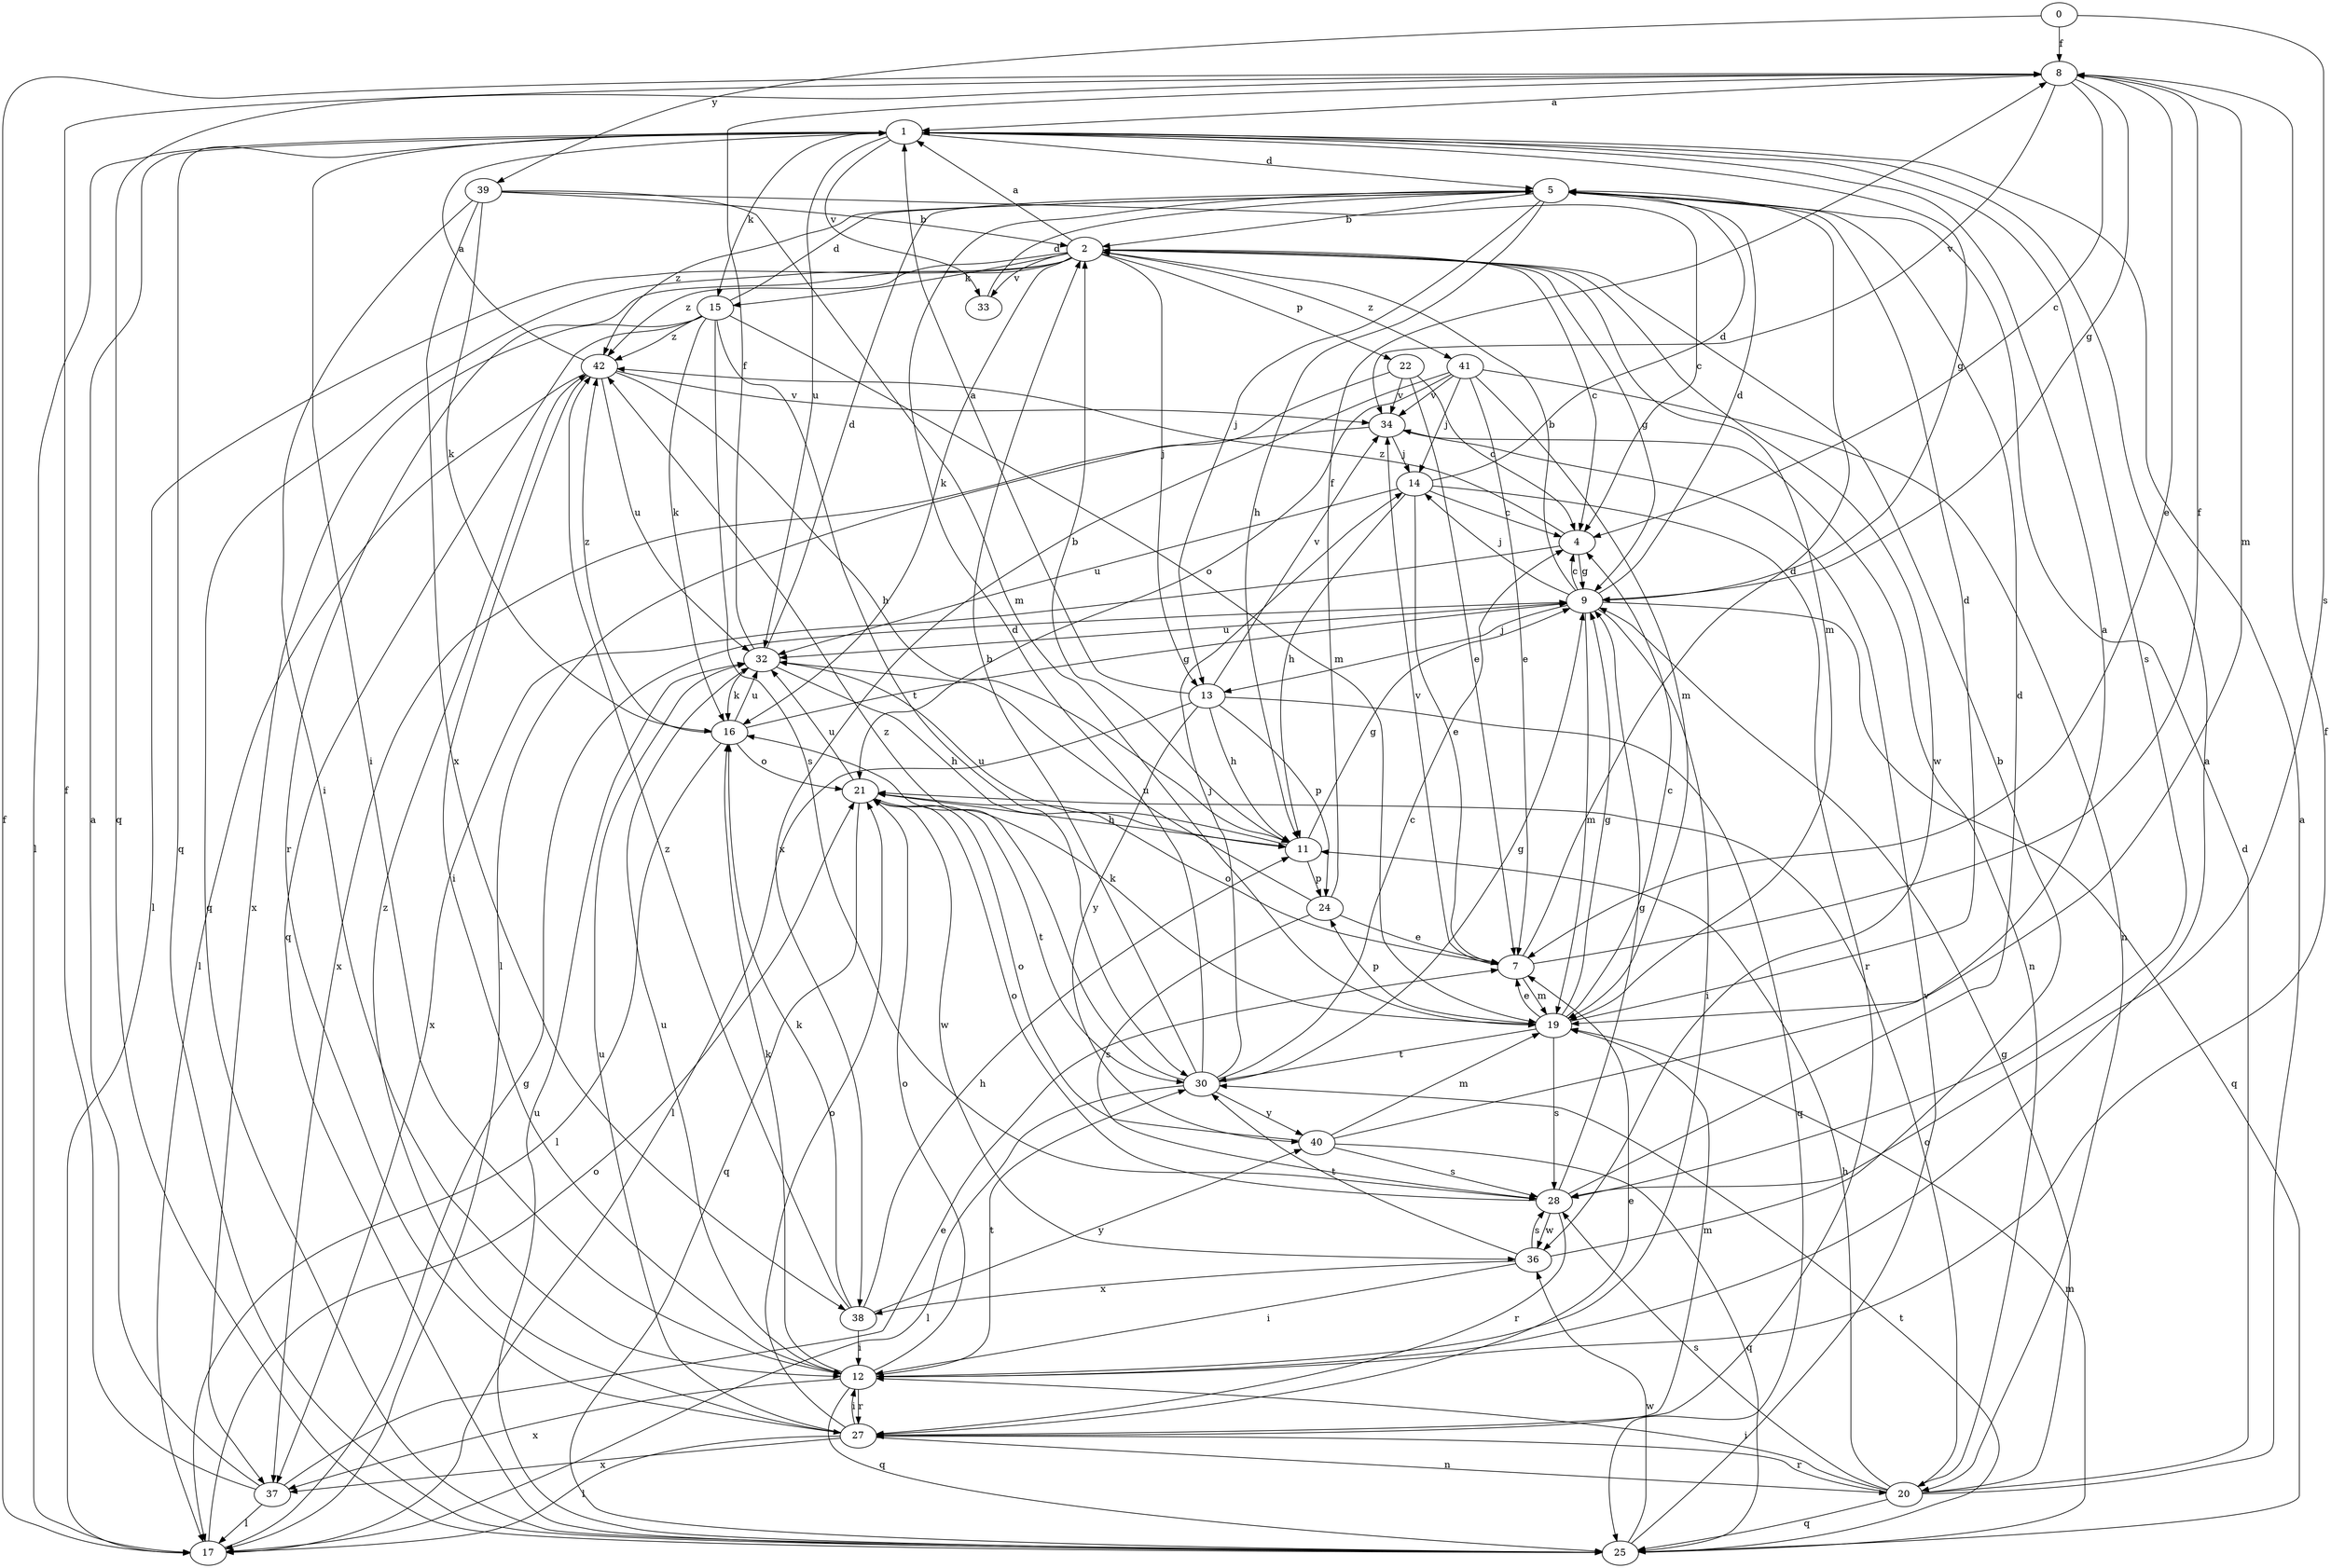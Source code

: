 strict digraph  {
0;
1;
2;
4;
5;
7;
8;
9;
11;
12;
13;
14;
15;
16;
17;
19;
20;
21;
22;
24;
25;
27;
28;
30;
32;
33;
34;
36;
37;
38;
39;
40;
41;
42;
0 -> 8  [label=f];
0 -> 28  [label=s];
0 -> 39  [label=y];
1 -> 5  [label=d];
1 -> 9  [label=g];
1 -> 12  [label=i];
1 -> 15  [label=k];
1 -> 17  [label=l];
1 -> 25  [label=q];
1 -> 28  [label=s];
1 -> 32  [label=u];
1 -> 33  [label=v];
2 -> 1  [label=a];
2 -> 4  [label=c];
2 -> 9  [label=g];
2 -> 13  [label=j];
2 -> 15  [label=k];
2 -> 16  [label=k];
2 -> 17  [label=l];
2 -> 19  [label=m];
2 -> 22  [label=p];
2 -> 25  [label=q];
2 -> 27  [label=r];
2 -> 33  [label=v];
2 -> 36  [label=w];
2 -> 41  [label=z];
2 -> 42  [label=z];
4 -> 9  [label=g];
4 -> 37  [label=x];
4 -> 42  [label=z];
5 -> 2  [label=b];
5 -> 11  [label=h];
5 -> 13  [label=j];
5 -> 42  [label=z];
7 -> 5  [label=d];
7 -> 8  [label=f];
7 -> 19  [label=m];
7 -> 21  [label=o];
7 -> 34  [label=v];
8 -> 1  [label=a];
8 -> 4  [label=c];
8 -> 7  [label=e];
8 -> 9  [label=g];
8 -> 19  [label=m];
8 -> 25  [label=q];
8 -> 34  [label=v];
9 -> 2  [label=b];
9 -> 4  [label=c];
9 -> 5  [label=d];
9 -> 12  [label=i];
9 -> 13  [label=j];
9 -> 14  [label=j];
9 -> 19  [label=m];
9 -> 25  [label=q];
9 -> 32  [label=u];
11 -> 2  [label=b];
11 -> 9  [label=g];
11 -> 24  [label=p];
11 -> 32  [label=u];
12 -> 1  [label=a];
12 -> 8  [label=f];
12 -> 16  [label=k];
12 -> 21  [label=o];
12 -> 25  [label=q];
12 -> 27  [label=r];
12 -> 30  [label=t];
12 -> 32  [label=u];
12 -> 37  [label=x];
13 -> 1  [label=a];
13 -> 11  [label=h];
13 -> 17  [label=l];
13 -> 24  [label=p];
13 -> 25  [label=q];
13 -> 34  [label=v];
13 -> 40  [label=y];
14 -> 4  [label=c];
14 -> 5  [label=d];
14 -> 7  [label=e];
14 -> 11  [label=h];
14 -> 27  [label=r];
14 -> 32  [label=u];
15 -> 5  [label=d];
15 -> 16  [label=k];
15 -> 19  [label=m];
15 -> 25  [label=q];
15 -> 28  [label=s];
15 -> 30  [label=t];
15 -> 37  [label=x];
15 -> 42  [label=z];
16 -> 9  [label=g];
16 -> 17  [label=l];
16 -> 21  [label=o];
16 -> 32  [label=u];
16 -> 42  [label=z];
17 -> 8  [label=f];
17 -> 9  [label=g];
17 -> 21  [label=o];
19 -> 4  [label=c];
19 -> 5  [label=d];
19 -> 7  [label=e];
19 -> 9  [label=g];
19 -> 16  [label=k];
19 -> 24  [label=p];
19 -> 28  [label=s];
19 -> 30  [label=t];
20 -> 1  [label=a];
20 -> 5  [label=d];
20 -> 9  [label=g];
20 -> 11  [label=h];
20 -> 12  [label=i];
20 -> 21  [label=o];
20 -> 25  [label=q];
20 -> 27  [label=r];
20 -> 28  [label=s];
21 -> 11  [label=h];
21 -> 25  [label=q];
21 -> 30  [label=t];
21 -> 32  [label=u];
21 -> 36  [label=w];
22 -> 4  [label=c];
22 -> 7  [label=e];
22 -> 17  [label=l];
22 -> 34  [label=v];
24 -> 7  [label=e];
24 -> 8  [label=f];
24 -> 28  [label=s];
24 -> 32  [label=u];
25 -> 19  [label=m];
25 -> 30  [label=t];
25 -> 32  [label=u];
25 -> 34  [label=v];
25 -> 36  [label=w];
27 -> 7  [label=e];
27 -> 12  [label=i];
27 -> 17  [label=l];
27 -> 19  [label=m];
27 -> 20  [label=n];
27 -> 21  [label=o];
27 -> 32  [label=u];
27 -> 37  [label=x];
27 -> 42  [label=z];
28 -> 5  [label=d];
28 -> 9  [label=g];
28 -> 21  [label=o];
28 -> 27  [label=r];
28 -> 36  [label=w];
30 -> 2  [label=b];
30 -> 4  [label=c];
30 -> 5  [label=d];
30 -> 9  [label=g];
30 -> 14  [label=j];
30 -> 17  [label=l];
30 -> 40  [label=y];
30 -> 42  [label=z];
32 -> 5  [label=d];
32 -> 8  [label=f];
32 -> 11  [label=h];
32 -> 16  [label=k];
33 -> 5  [label=d];
34 -> 14  [label=j];
34 -> 20  [label=n];
34 -> 37  [label=x];
36 -> 2  [label=b];
36 -> 12  [label=i];
36 -> 28  [label=s];
36 -> 30  [label=t];
36 -> 38  [label=x];
37 -> 1  [label=a];
37 -> 7  [label=e];
37 -> 8  [label=f];
37 -> 17  [label=l];
38 -> 11  [label=h];
38 -> 12  [label=i];
38 -> 16  [label=k];
38 -> 40  [label=y];
38 -> 42  [label=z];
39 -> 2  [label=b];
39 -> 4  [label=c];
39 -> 12  [label=i];
39 -> 16  [label=k];
39 -> 19  [label=m];
39 -> 38  [label=x];
40 -> 1  [label=a];
40 -> 19  [label=m];
40 -> 21  [label=o];
40 -> 25  [label=q];
40 -> 28  [label=s];
41 -> 7  [label=e];
41 -> 14  [label=j];
41 -> 19  [label=m];
41 -> 20  [label=n];
41 -> 21  [label=o];
41 -> 34  [label=v];
41 -> 38  [label=x];
42 -> 1  [label=a];
42 -> 11  [label=h];
42 -> 12  [label=i];
42 -> 17  [label=l];
42 -> 32  [label=u];
42 -> 34  [label=v];
}
